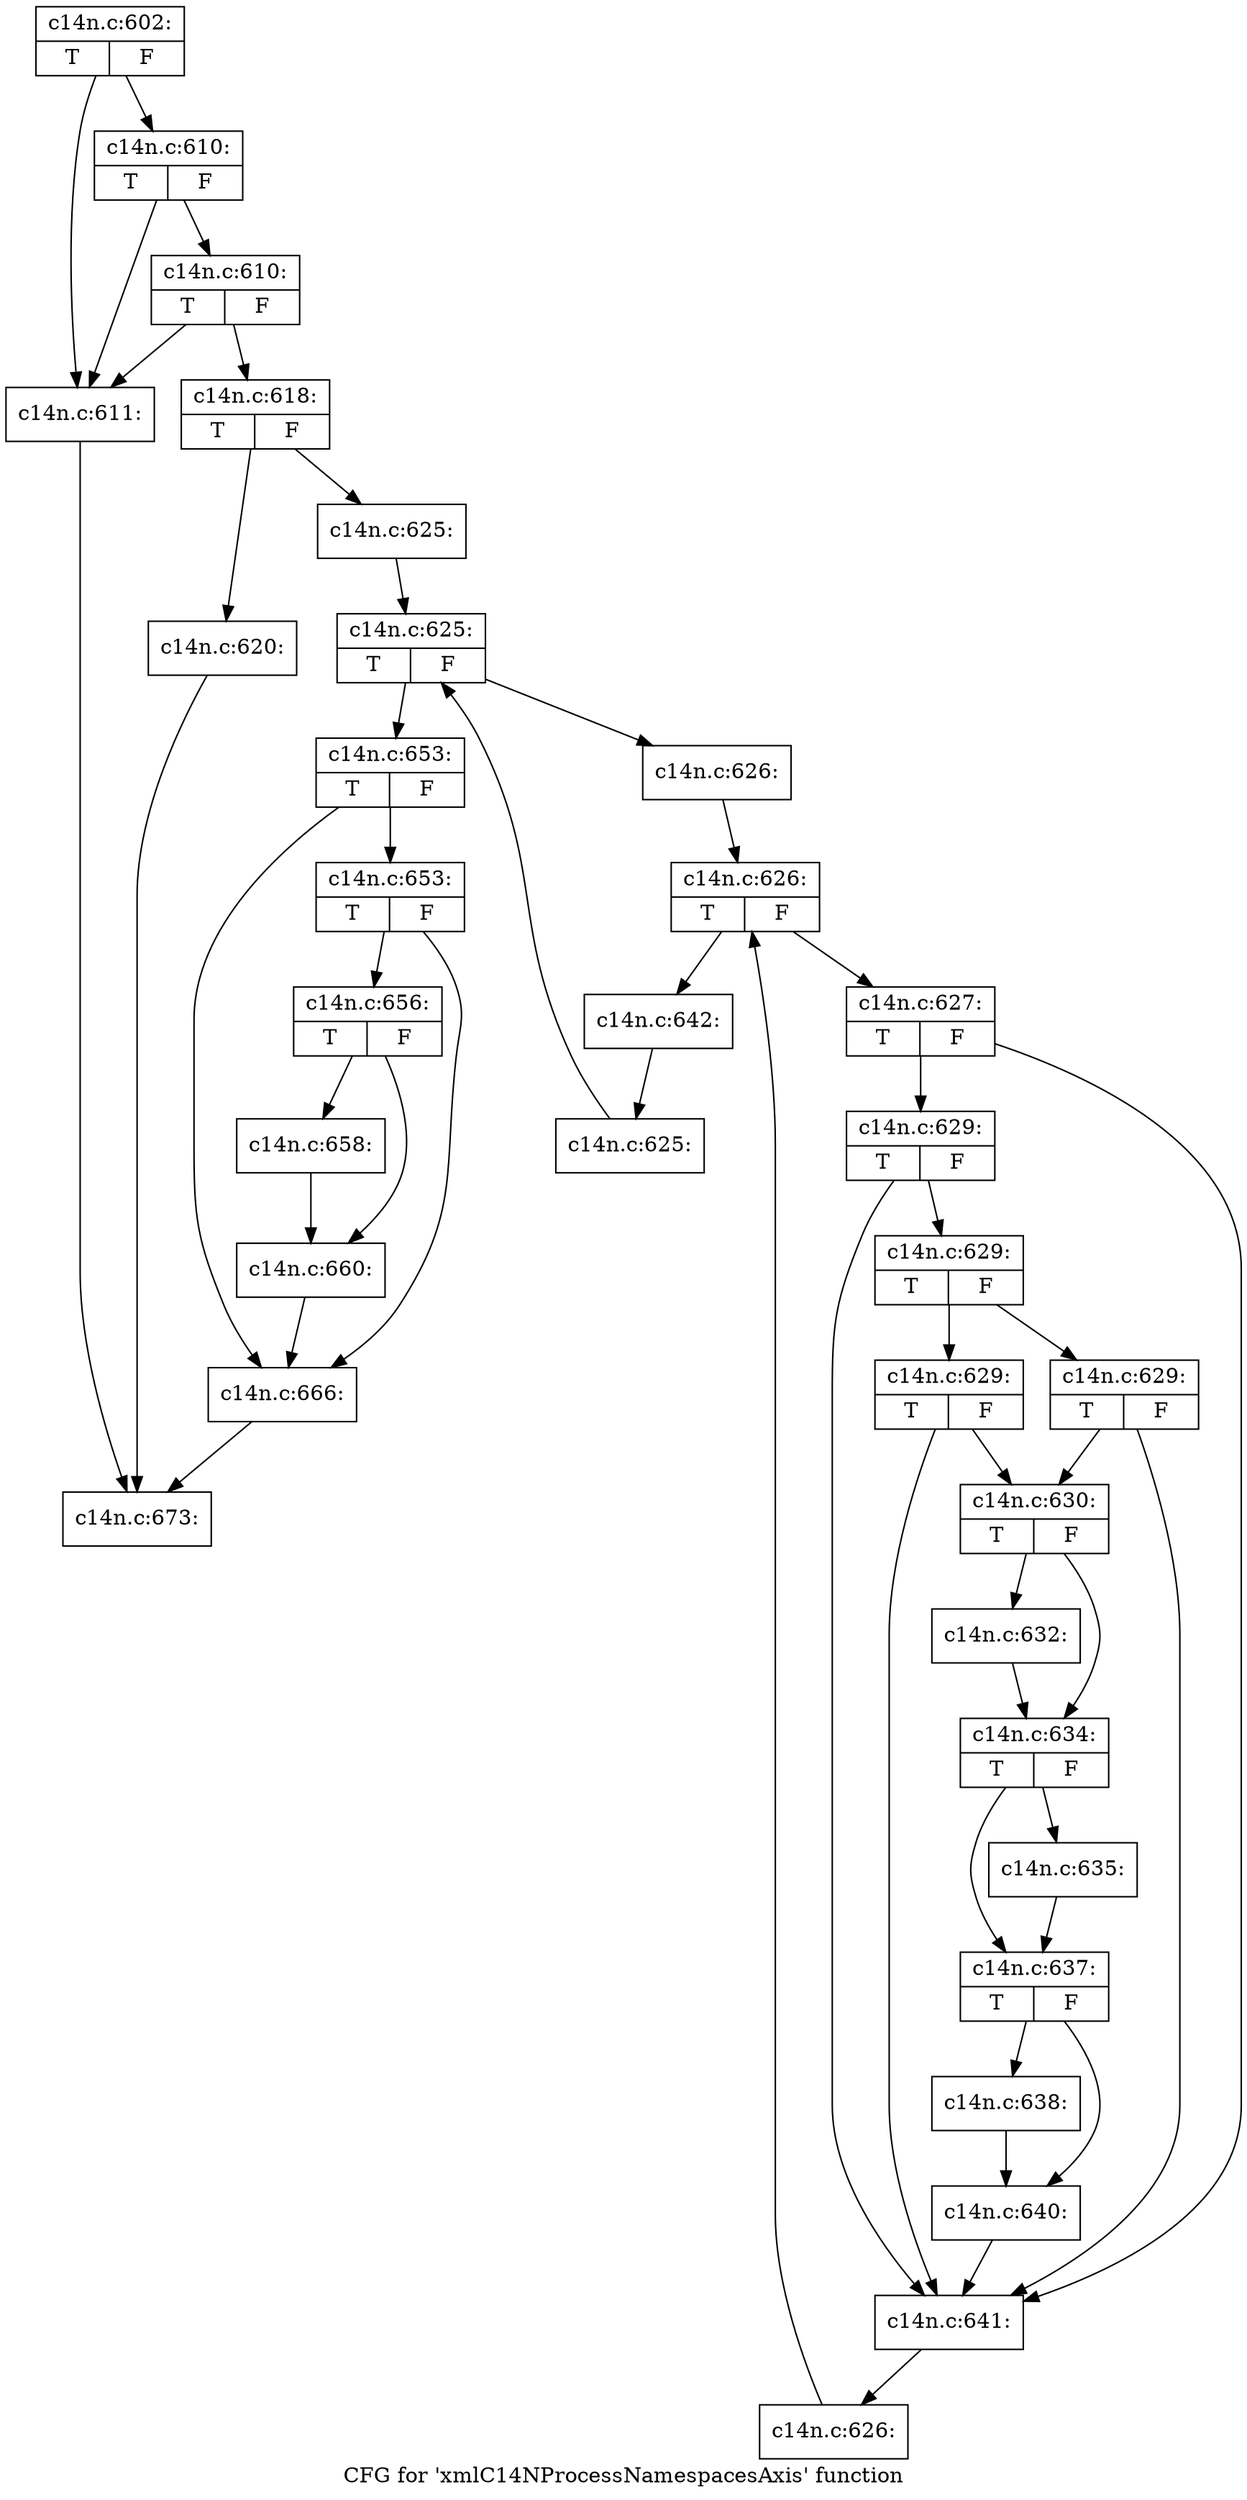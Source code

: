 digraph "CFG for 'xmlC14NProcessNamespacesAxis' function" {
	label="CFG for 'xmlC14NProcessNamespacesAxis' function";

	Node0x4ab45d0 [shape=record,label="{c14n.c:602:|{<s0>T|<s1>F}}"];
	Node0x4ab45d0 -> Node0x4ae4860;
	Node0x4ab45d0 -> Node0x4ae4980;
	Node0x4ae4980 [shape=record,label="{c14n.c:610:|{<s0>T|<s1>F}}"];
	Node0x4ae4980 -> Node0x4ae4860;
	Node0x4ae4980 -> Node0x4ae4900;
	Node0x4ae4900 [shape=record,label="{c14n.c:610:|{<s0>T|<s1>F}}"];
	Node0x4ae4900 -> Node0x4ae4860;
	Node0x4ae4900 -> Node0x4ae48b0;
	Node0x4ae4860 [shape=record,label="{c14n.c:611:}"];
	Node0x4ae4860 -> Node0x4ab5080;
	Node0x4ae48b0 [shape=record,label="{c14n.c:618:|{<s0>T|<s1>F}}"];
	Node0x4ae48b0 -> Node0x4a33dd0;
	Node0x4ae48b0 -> Node0x4a34100;
	Node0x4a33dd0 [shape=record,label="{c14n.c:620:}"];
	Node0x4a33dd0 -> Node0x4ab5080;
	Node0x4a34100 [shape=record,label="{c14n.c:625:}"];
	Node0x4a34100 -> Node0x4a34770;
	Node0x4a34770 [shape=record,label="{c14n.c:625:|{<s0>T|<s1>F}}"];
	Node0x4a34770 -> Node0x4a349d0;
	Node0x4a34770 -> Node0x4a345b0;
	Node0x4a349d0 [shape=record,label="{c14n.c:626:}"];
	Node0x4a349d0 -> Node0x4a34e70;
	Node0x4a34e70 [shape=record,label="{c14n.c:626:|{<s0>T|<s1>F}}"];
	Node0x4a34e70 -> Node0x4a350d0;
	Node0x4a34e70 -> Node0x4a34c60;
	Node0x4a350d0 [shape=record,label="{c14n.c:627:|{<s0>T|<s1>F}}"];
	Node0x4a350d0 -> Node0x4ae9ff0;
	Node0x4a350d0 -> Node0x4ae9f50;
	Node0x4ae9ff0 [shape=record,label="{c14n.c:629:|{<s0>T|<s1>F}}"];
	Node0x4ae9ff0 -> Node0x4ae9f50;
	Node0x4ae9ff0 -> Node0x4ae9fa0;
	Node0x4ae9fa0 [shape=record,label="{c14n.c:629:|{<s0>T|<s1>F}}"];
	Node0x4ae9fa0 -> Node0x4aea830;
	Node0x4ae9fa0 -> Node0x4aea880;
	Node0x4aea830 [shape=record,label="{c14n.c:629:|{<s0>T|<s1>F}}"];
	Node0x4aea830 -> Node0x4ae98d0;
	Node0x4aea830 -> Node0x4ae9f50;
	Node0x4aea880 [shape=record,label="{c14n.c:629:|{<s0>T|<s1>F}}"];
	Node0x4aea880 -> Node0x4ae98d0;
	Node0x4aea880 -> Node0x4ae9f50;
	Node0x4ae98d0 [shape=record,label="{c14n.c:630:|{<s0>T|<s1>F}}"];
	Node0x4ae98d0 -> Node0x4aea5b0;
	Node0x4ae98d0 -> Node0x4a7c4a0;
	Node0x4aea5b0 [shape=record,label="{c14n.c:632:}"];
	Node0x4aea5b0 -> Node0x4a7c4a0;
	Node0x4a7c4a0 [shape=record,label="{c14n.c:634:|{<s0>T|<s1>F}}"];
	Node0x4a7c4a0 -> Node0x4aec050;
	Node0x4a7c4a0 -> Node0x4aebb70;
	Node0x4aebb70 [shape=record,label="{c14n.c:635:}"];
	Node0x4aebb70 -> Node0x4aec050;
	Node0x4aec050 [shape=record,label="{c14n.c:637:|{<s0>T|<s1>F}}"];
	Node0x4aec050 -> Node0x4aec4e0;
	Node0x4aec050 -> Node0x4aec820;
	Node0x4aec4e0 [shape=record,label="{c14n.c:638:}"];
	Node0x4aec4e0 -> Node0x4aec820;
	Node0x4aec820 [shape=record,label="{c14n.c:640:}"];
	Node0x4aec820 -> Node0x4ae9f50;
	Node0x4ae9f50 [shape=record,label="{c14n.c:641:}"];
	Node0x4ae9f50 -> Node0x4a35080;
	Node0x4a35080 [shape=record,label="{c14n.c:626:}"];
	Node0x4a35080 -> Node0x4a34e70;
	Node0x4a34c60 [shape=record,label="{c14n.c:642:}"];
	Node0x4a34c60 -> Node0x4a34980;
	Node0x4a34980 [shape=record,label="{c14n.c:625:}"];
	Node0x4a34980 -> Node0x4a34770;
	Node0x4a345b0 [shape=record,label="{c14n.c:653:|{<s0>T|<s1>F}}"];
	Node0x4a345b0 -> Node0x4aed650;
	Node0x4a345b0 -> Node0x4aed600;
	Node0x4aed650 [shape=record,label="{c14n.c:653:|{<s0>T|<s1>F}}"];
	Node0x4aed650 -> Node0x4aed600;
	Node0x4aed650 -> Node0x4aed5b0;
	Node0x4aed5b0 [shape=record,label="{c14n.c:656:|{<s0>T|<s1>F}}"];
	Node0x4aed5b0 -> Node0x4aee640;
	Node0x4aed5b0 -> Node0x4aee5f0;
	Node0x4aee5f0 [shape=record,label="{c14n.c:658:}"];
	Node0x4aee5f0 -> Node0x4aee640;
	Node0x4aee640 [shape=record,label="{c14n.c:660:}"];
	Node0x4aee640 -> Node0x4aed600;
	Node0x4aed600 [shape=record,label="{c14n.c:666:}"];
	Node0x4aed600 -> Node0x4ab5080;
	Node0x4ab5080 [shape=record,label="{c14n.c:673:}"];
}
